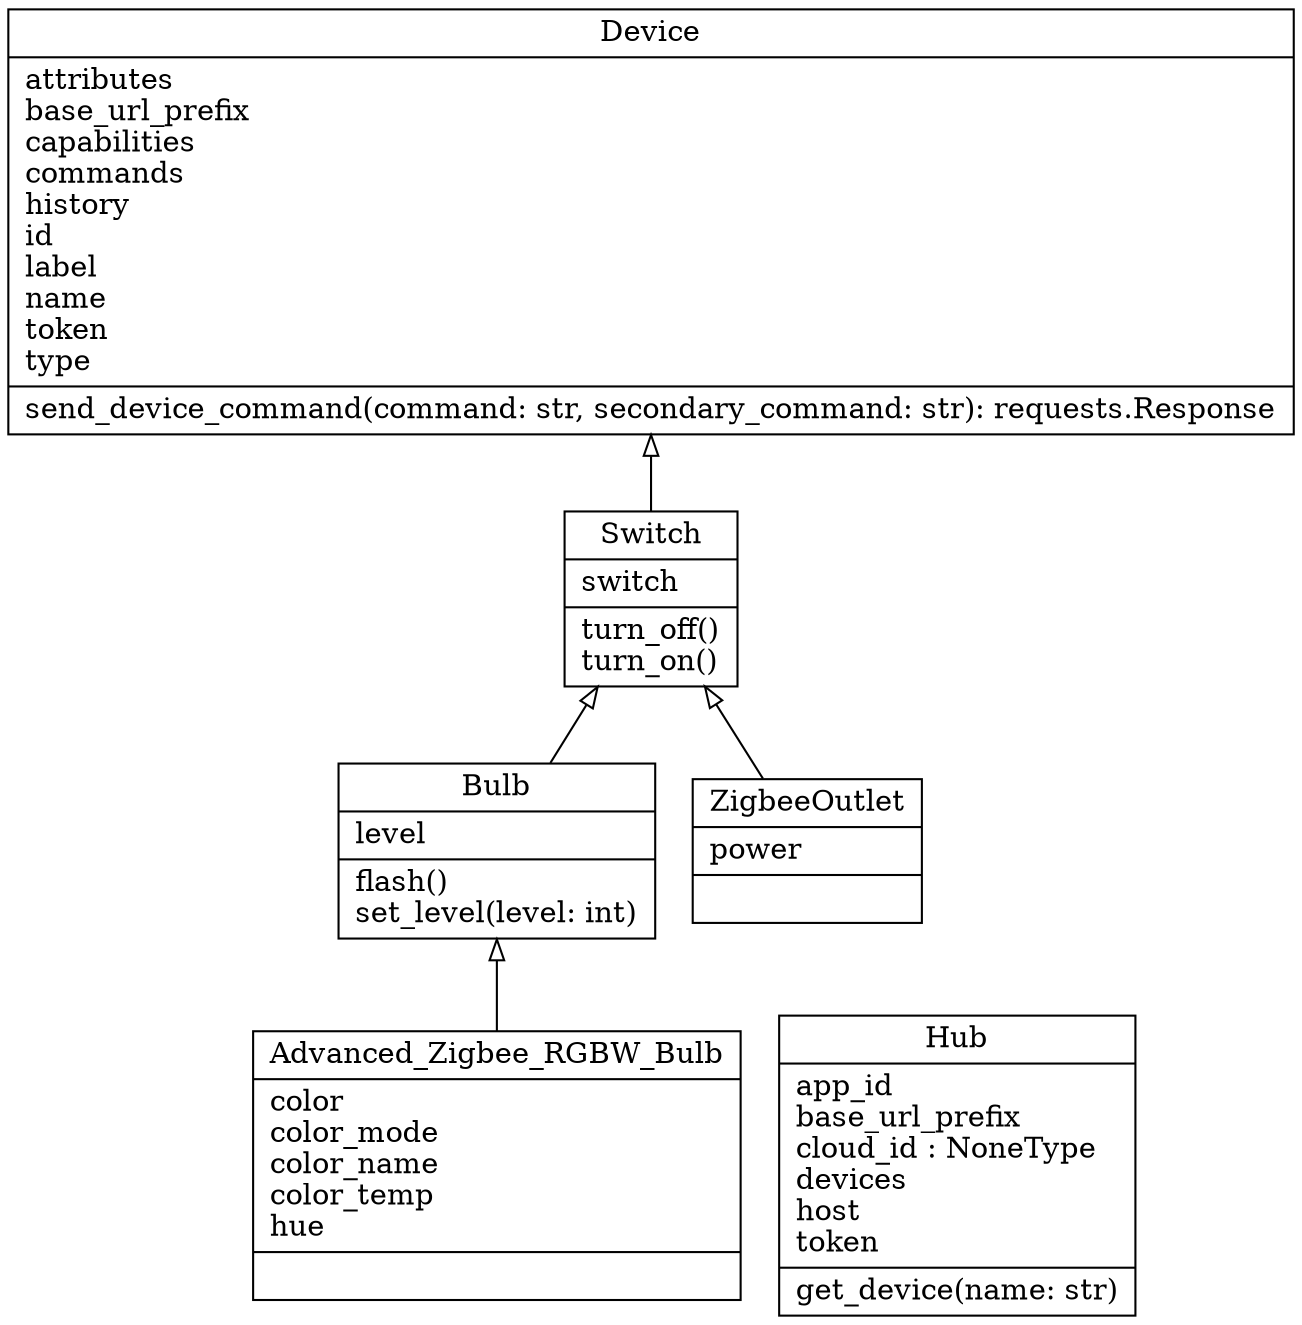 digraph "classes" {
rankdir=BT
charset="utf-8"
"hubitatcontrol.lights.Advanced_Zigbee_RGBW_Bulb" [color="black", fontcolor="black", label="{Advanced_Zigbee_RGBW_Bulb|color\lcolor_mode\lcolor_name\lcolor_temp\lhue\l|}", shape="record", style="solid"];
"hubitatcontrol.lights.Bulb" [color="black", fontcolor="black", label="{Bulb|level\l|flash()\lset_level(level: int)\l}", shape="record", style="solid"];
"hubitatcontrol.hub.Device" [color="black", fontcolor="black", label="{Device|attributes\lbase_url_prefix\lcapabilities\lcommands\lhistory\lid\llabel\lname\ltoken\ltype\l|send_device_command(command: str, secondary_command: str): requests.Response\l}", shape="record", style="solid"];
"hubitatcontrol.hub.Hub" [color="black", fontcolor="black", label="{Hub|app_id\lbase_url_prefix\lcloud_id : NoneType\ldevices\lhost\ltoken\l|get_device(name: str)\l}", shape="record", style="solid"];
"hubitatcontrol.generic.Switch" [color="black", fontcolor="black", label="{Switch|switch\l|turn_off()\lturn_on()\l}", shape="record", style="solid"];
"hubitatcontrol.generic.ZigbeeOutlet" [color="black", fontcolor="black", label="{ZigbeeOutlet|power\l|}", shape="record", style="solid"];
"hubitatcontrol.generic.Switch" -> "hubitatcontrol.hub.Device" [arrowhead="empty", arrowtail="none"];
"hubitatcontrol.generic.ZigbeeOutlet" -> "hubitatcontrol.generic.Switch" [arrowhead="empty", arrowtail="none"];
"hubitatcontrol.lights.Advanced_Zigbee_RGBW_Bulb" -> "hubitatcontrol.lights.Bulb" [arrowhead="empty", arrowtail="none"];
"hubitatcontrol.lights.Bulb" -> "hubitatcontrol.generic.Switch" [arrowhead="empty", arrowtail="none"];
}
